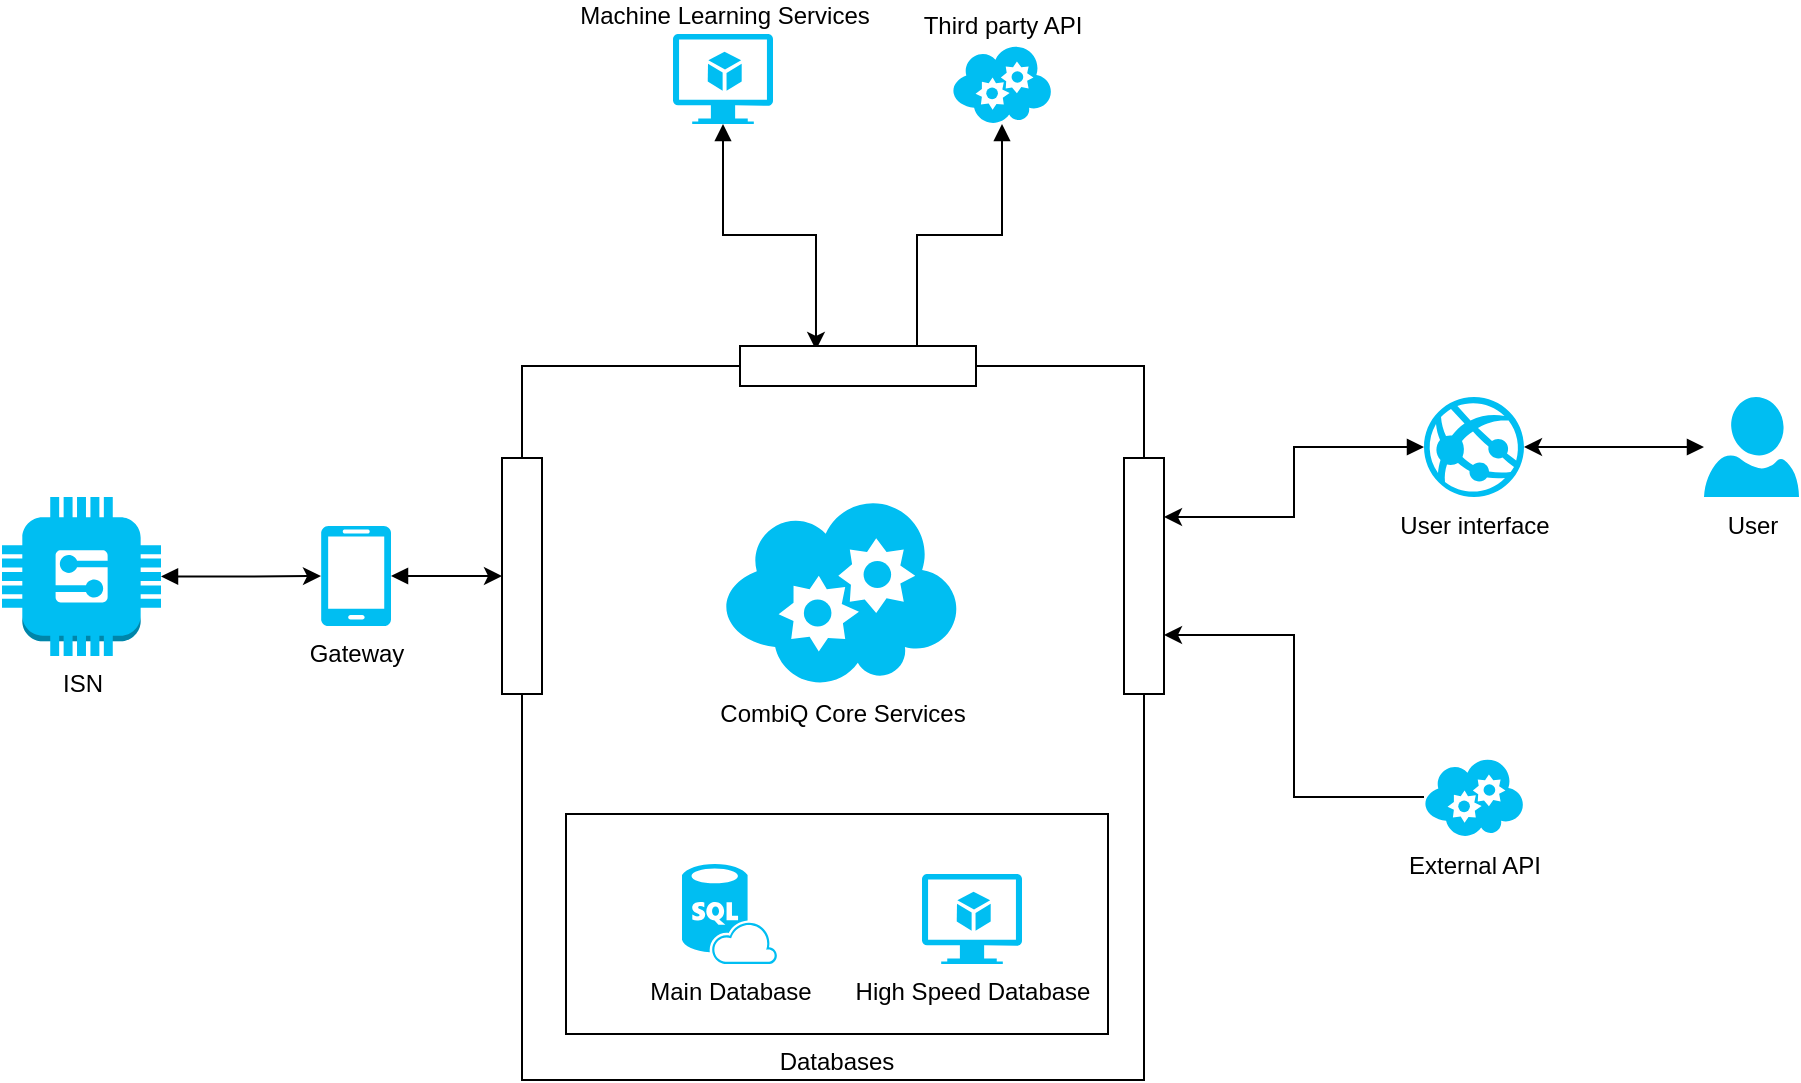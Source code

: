 <mxfile pages="1" version="11.2.1" type="github"><diagram id="LqM6onwOQd0Okm76uDqK" name="Page-1"><mxGraphModel dx="2232" dy="765" grid="1" gridSize="10" guides="1" tooltips="1" connect="1" arrows="1" fold="1" page="1" pageScale="1" pageWidth="850" pageHeight="1100" math="0" shadow="0"><root><mxCell id="0"/><mxCell id="1" parent="0"/><mxCell id="e4o2jVAC11LFmW6qhQUV-1" value="" style="rounded=0;whiteSpace=wrap;html=1;fillColor=#FFFFFF;labelPosition=center;verticalLabelPosition=bottom;align=center;verticalAlign=top;" vertex="1" parent="1"><mxGeometry x="160" y="226" width="311" height="357" as="geometry"/></mxCell><mxCell id="cEJeAylLHNZn5w-kEuxQ-17" value="Databases" style="rounded=0;whiteSpace=wrap;html=1;fillColor=#FFFFFF;labelPosition=center;verticalLabelPosition=bottom;align=center;verticalAlign=top;" parent="1" vertex="1"><mxGeometry x="182" y="450" width="271" height="110" as="geometry"/></mxCell><mxCell id="e4o2jVAC11LFmW6qhQUV-7" style="edgeStyle=orthogonalEdgeStyle;rounded=0;orthogonalLoop=1;jettySize=auto;html=1;entryX=1;entryY=0.25;entryDx=0;entryDy=0;startArrow=block;startFill=1;" edge="1" parent="1" source="cEJeAylLHNZn5w-kEuxQ-1" target="e4o2jVAC11LFmW6qhQUV-4"><mxGeometry relative="1" as="geometry"/></mxCell><mxCell id="cEJeAylLHNZn5w-kEuxQ-1" value="User interface" style="verticalLabelPosition=bottom;html=1;verticalAlign=top;align=center;strokeColor=none;fillColor=#00BEF2;shape=mxgraph.azure.azure_website;pointerEvents=1;" parent="1" vertex="1"><mxGeometry x="611" y="241.5" width="50" height="50" as="geometry"/></mxCell><mxCell id="cEJeAylLHNZn5w-kEuxQ-2" value="Main Database" style="verticalLabelPosition=bottom;html=1;verticalAlign=top;align=center;strokeColor=none;fillColor=#00BEF2;shape=mxgraph.azure.sql_database_sql_azure;" parent="1" vertex="1"><mxGeometry x="240" y="475" width="47.5" height="50" as="geometry"/></mxCell><mxCell id="e4o2jVAC11LFmW6qhQUV-9" style="edgeStyle=orthogonalEdgeStyle;rounded=0;orthogonalLoop=1;jettySize=auto;html=1;entryX=0;entryY=0.5;entryDx=0;entryDy=0;startArrow=block;startFill=1;" edge="1" parent="1" source="cEJeAylLHNZn5w-kEuxQ-4" target="e4o2jVAC11LFmW6qhQUV-3"><mxGeometry relative="1" as="geometry"/></mxCell><mxCell id="cEJeAylLHNZn5w-kEuxQ-4" value="Gateway" style="verticalLabelPosition=bottom;html=1;verticalAlign=top;align=center;strokeColor=none;fillColor=#00BEF2;shape=mxgraph.azure.mobile;pointerEvents=1;" parent="1" vertex="1"><mxGeometry x="59.5" y="306" width="35" height="50" as="geometry"/></mxCell><mxCell id="cEJeAylLHNZn5w-kEuxQ-5" value="CombiQ Core Services" style="verticalLabelPosition=bottom;html=1;verticalAlign=top;align=center;strokeColor=none;fillColor=#00BEF2;shape=mxgraph.azure.cloud_service;" parent="1" vertex="1"><mxGeometry x="260.5" y="291.5" width="118" height="94" as="geometry"/></mxCell><mxCell id="e4o2jVAC11LFmW6qhQUV-12" style="edgeStyle=orthogonalEdgeStyle;rounded=0;orthogonalLoop=1;jettySize=auto;html=1;entryX=0.1;entryY=0.678;entryDx=0;entryDy=0;entryPerimeter=0;startArrow=block;startFill=1;" edge="1" parent="1" source="cEJeAylLHNZn5w-kEuxQ-6" target="e4o2jVAC11LFmW6qhQUV-5"><mxGeometry relative="1" as="geometry"/></mxCell><mxCell id="cEJeAylLHNZn5w-kEuxQ-6" value="Machine Learning Services" style="verticalLabelPosition=top;html=1;verticalAlign=bottom;align=center;strokeColor=none;fillColor=#00BEF2;shape=mxgraph.azure.virtual_machine_feature;pointerEvents=1;labelPosition=center;" parent="1" vertex="1"><mxGeometry x="235.5" y="60" width="50" height="45" as="geometry"/></mxCell><mxCell id="cEJeAylLHNZn5w-kEuxQ-14" style="edgeStyle=orthogonalEdgeStyle;rounded=0;orthogonalLoop=1;jettySize=auto;html=1;entryX=1;entryY=0.5;entryDx=0;entryDy=0;entryPerimeter=0;startArrow=block;startFill=1;" parent="1" source="cEJeAylLHNZn5w-kEuxQ-7" target="cEJeAylLHNZn5w-kEuxQ-1" edge="1"><mxGeometry relative="1" as="geometry"/></mxCell><mxCell id="cEJeAylLHNZn5w-kEuxQ-7" value="User" style="verticalLabelPosition=bottom;html=1;verticalAlign=top;align=center;strokeColor=none;fillColor=#00BEF2;shape=mxgraph.azure.user;" parent="1" vertex="1"><mxGeometry x="751" y="241.5" width="47.5" height="50" as="geometry"/></mxCell><mxCell id="cEJeAylLHNZn5w-kEuxQ-20" style="edgeStyle=orthogonalEdgeStyle;rounded=0;orthogonalLoop=1;jettySize=auto;html=1;entryX=0;entryY=0.5;entryDx=0;entryDy=0;entryPerimeter=0;startArrow=block;startFill=1;" parent="1" source="cEJeAylLHNZn5w-kEuxQ-9" target="cEJeAylLHNZn5w-kEuxQ-4" edge="1"><mxGeometry relative="1" as="geometry"/></mxCell><mxCell id="cEJeAylLHNZn5w-kEuxQ-9" value="ISN" style="outlineConnect=0;dashed=0;verticalLabelPosition=bottom;verticalAlign=top;align=center;html=1;shape=mxgraph.aws3.generic;fillColor=#00BEF2;gradientColor=none;" parent="1" vertex="1"><mxGeometry x="-100" y="291.5" width="79.5" height="79.5" as="geometry"/></mxCell><mxCell id="cEJeAylLHNZn5w-kEuxQ-10" value="High Speed Database" style="verticalLabelPosition=bottom;html=1;verticalAlign=top;align=center;strokeColor=none;fillColor=#00BEF2;shape=mxgraph.azure.virtual_machine_feature;pointerEvents=1;" parent="1" vertex="1"><mxGeometry x="360" y="480" width="50" height="45" as="geometry"/></mxCell><mxCell id="e4o2jVAC11LFmW6qhQUV-11" style="edgeStyle=orthogonalEdgeStyle;rounded=0;orthogonalLoop=1;jettySize=auto;html=1;entryX=0;entryY=0.25;entryDx=0;entryDy=0;startArrow=block;startFill=1;endArrow=none;endFill=0;" edge="1" parent="1" source="cEJeAylLHNZn5w-kEuxQ-11" target="e4o2jVAC11LFmW6qhQUV-5"><mxGeometry relative="1" as="geometry"/></mxCell><mxCell id="cEJeAylLHNZn5w-kEuxQ-11" value="Third party API" style="verticalLabelPosition=top;html=1;verticalAlign=bottom;align=center;strokeColor=none;fillColor=#00BEF2;shape=mxgraph.azure.cloud_service;labelPosition=center;" parent="1" vertex="1"><mxGeometry x="375" y="65" width="50" height="40" as="geometry"/></mxCell><mxCell id="e4o2jVAC11LFmW6qhQUV-3" value="" style="rounded=0;whiteSpace=wrap;html=1;fillColor=#FFFFFF;" vertex="1" parent="1"><mxGeometry x="150" y="272" width="20" height="118" as="geometry"/></mxCell><mxCell id="e4o2jVAC11LFmW6qhQUV-4" value="" style="rounded=0;whiteSpace=wrap;html=1;fillColor=#FFFFFF;" vertex="1" parent="1"><mxGeometry x="461" y="272" width="20" height="118" as="geometry"/></mxCell><mxCell id="e4o2jVAC11LFmW6qhQUV-5" value="" style="rounded=0;whiteSpace=wrap;html=1;fillColor=#FFFFFF;rotation=90;" vertex="1" parent="1"><mxGeometry x="318" y="167" width="20" height="118" as="geometry"/></mxCell><mxCell id="e4o2jVAC11LFmW6qhQUV-13" style="edgeStyle=orthogonalEdgeStyle;rounded=0;orthogonalLoop=1;jettySize=auto;html=1;entryX=1;entryY=0.75;entryDx=0;entryDy=0;startArrow=none;startFill=0;" edge="1" parent="1" source="e4o2jVAC11LFmW6qhQUV-10" target="e4o2jVAC11LFmW6qhQUV-4"><mxGeometry relative="1" as="geometry"/></mxCell><mxCell id="e4o2jVAC11LFmW6qhQUV-10" value="External API" style="verticalLabelPosition=bottom;html=1;verticalAlign=top;align=center;strokeColor=none;fillColor=#00BEF2;shape=mxgraph.azure.cloud_service;" vertex="1" parent="1"><mxGeometry x="611" y="421.5" width="50" height="40" as="geometry"/></mxCell></root></mxGraphModel></diagram></mxfile>